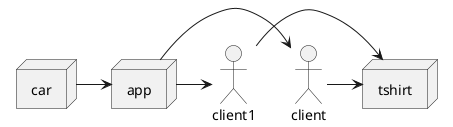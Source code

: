 @startuml
actor client
actor client1
node app
node car
node tshirt

car -> app
app -> client
app -> client1
client -> tshirt
client1 -> tshirt
@enduml